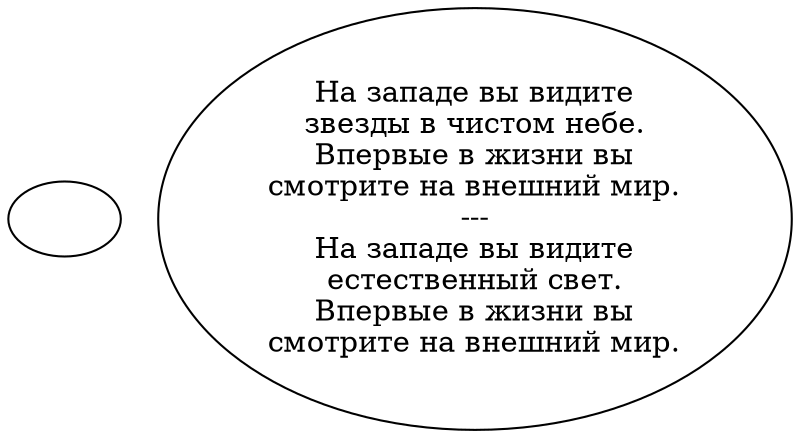 digraph valtleav {
  "start" [style=filled       fillcolor="#FFFFFF"       color="#000000"]
  "start" [label=""]
  "spatial_p_proc" [style=filled       fillcolor="#FFFFFF"       color="#000000"]
  "spatial_p_proc" [label="На западе вы видите\nзвезды в чистом небе.\nВпервые в жизни вы\nсмотрите на внешний мир.\n---\nНа западе вы видите\nестественный свет.\nВпервые в жизни вы\nсмотрите на внешний мир."]
}
